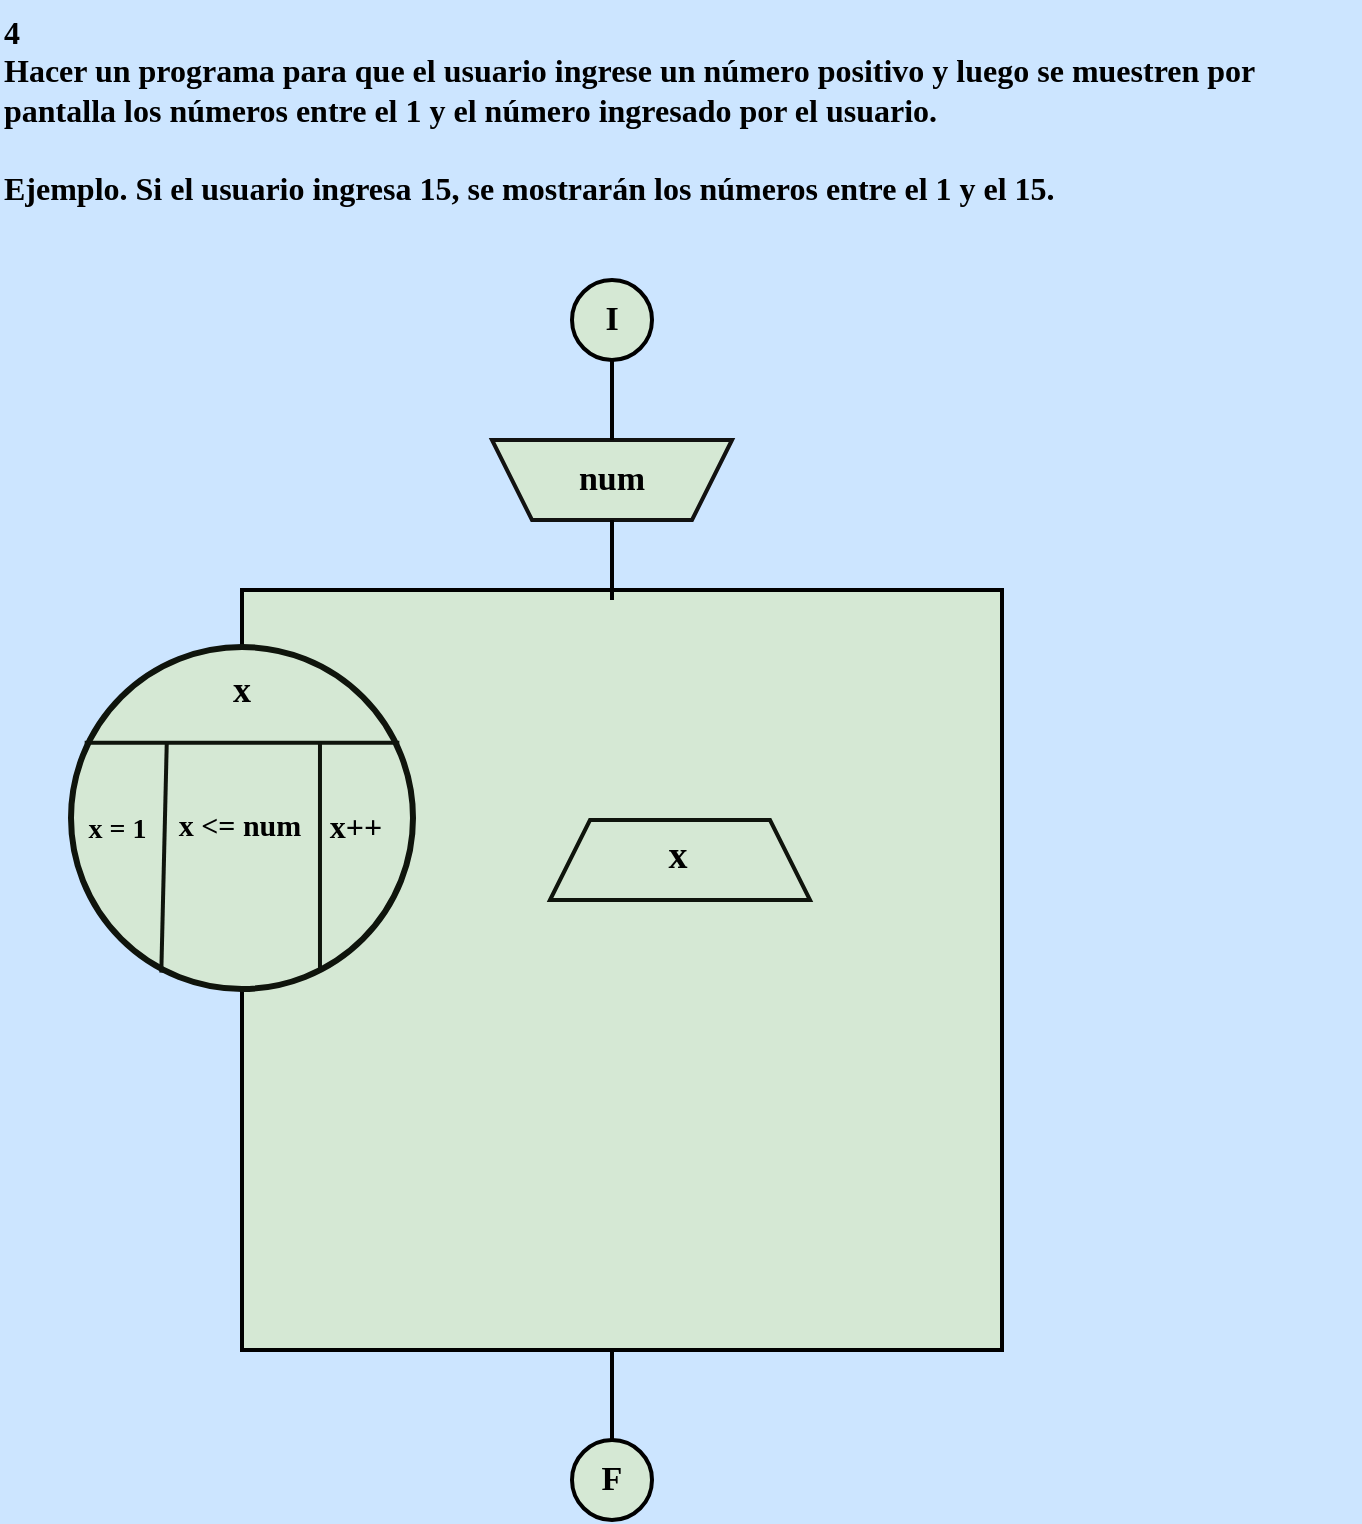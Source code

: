 <mxfile version="24.1.0" type="device">
  <diagram name="Página-1" id="DsGVFL0r9kAYmhax9mlO">
    <mxGraphModel dx="1420" dy="830" grid="1" gridSize="10" guides="1" tooltips="1" connect="1" arrows="1" fold="1" page="1" pageScale="1" pageWidth="827" pageHeight="1169" background="#CCE5FF" math="0" shadow="0">
      <root>
        <mxCell id="0" />
        <mxCell id="1" parent="0" />
        <mxCell id="OQUOb_ktwe0Ab4qqj7AL-1" value="&lt;font style=&quot;font-size: 16px;&quot; color=&quot;#000000&quot; face=&quot;Comic Sans MS&quot;&gt;&lt;b&gt;4&lt;br&gt;Hacer un programa para que el usuario ingrese un número positivo y luego se muestren por pantalla los números entre el 1 y el número ingresado por el usuario. &lt;br&gt;&lt;br&gt;Ejemplo. Si el usuario ingresa 15, se mostrarán los números entre el 1 y el 15.&lt;/b&gt;&lt;/font&gt;" style="text;whiteSpace=wrap;html=1;fontFamily=Architects Daughter;fontSource=https%3A%2F%2Ffonts.googleapis.com%2Fcss%3Ffamily%3DArchitects%2BDaughter;" vertex="1" parent="1">
          <mxGeometry x="74" y="20" width="680" height="120" as="geometry" />
        </mxCell>
        <mxCell id="OQUOb_ktwe0Ab4qqj7AL-26" value="" style="group;aspect=fixed;" vertex="1" connectable="0" parent="1">
          <mxGeometry x="100" y="160" width="475" height="620" as="geometry" />
        </mxCell>
        <mxCell id="OQUOb_ktwe0Ab4qqj7AL-2" value="" style="group;aspect=fixed;" vertex="1" connectable="0" parent="OQUOb_ktwe0Ab4qqj7AL-26">
          <mxGeometry y="155" width="475" height="380" as="geometry" />
        </mxCell>
        <mxCell id="OQUOb_ktwe0Ab4qqj7AL-3" value="" style="whiteSpace=wrap;html=1;aspect=fixed;rounded=0;labelBackgroundColor=none;strokeColor=#000000;strokeWidth=2;align=center;verticalAlign=middle;fontFamily=Helvetica;fontSize=12;fontColor=default;fillColor=#d5e8d4;" vertex="1" parent="OQUOb_ktwe0Ab4qqj7AL-2">
          <mxGeometry x="95" width="380" height="380" as="geometry" />
        </mxCell>
        <mxCell id="OQUOb_ktwe0Ab4qqj7AL-4" value="" style="group;aspect=fixed;" vertex="1" connectable="0" parent="OQUOb_ktwe0Ab4qqj7AL-2">
          <mxGeometry x="9.5" y="28.5" width="171" height="171" as="geometry" />
        </mxCell>
        <mxCell id="OQUOb_ktwe0Ab4qqj7AL-5" value="" style="ellipse;whiteSpace=wrap;html=1;aspect=fixed;rounded=0;labelBackgroundColor=none;strokeColor=#0F140C;strokeWidth=3;align=center;verticalAlign=middle;fontFamily=Helvetica;fontSize=12;fontColor=default;fillColor=#d5e8d4;" vertex="1" parent="OQUOb_ktwe0Ab4qqj7AL-4">
          <mxGeometry width="171" height="171" as="geometry" />
        </mxCell>
        <mxCell id="OQUOb_ktwe0Ab4qqj7AL-6" value="" style="endArrow=none;html=1;rounded=0;strokeColor=#0F140C;fontFamily=Helvetica;fontSize=12;fontColor=default;fillColor=#B2C9AB;strokeWidth=2;" edge="1" parent="OQUOb_ktwe0Ab4qqj7AL-4">
          <mxGeometry width="50" height="50" relative="1" as="geometry">
            <mxPoint x="164.16" y="47.88" as="sourcePoint" />
            <mxPoint x="6.84" y="47.88" as="targetPoint" />
          </mxGeometry>
        </mxCell>
        <mxCell id="OQUOb_ktwe0Ab4qqj7AL-7" value="" style="endArrow=none;html=1;rounded=0;strokeColor=#0F140C;fontFamily=Helvetica;fontSize=12;fontColor=default;fillColor=#B2C9AB;exitX=0.264;exitY=0.952;exitDx=0;exitDy=0;exitPerimeter=0;strokeWidth=2;" edge="1" parent="OQUOb_ktwe0Ab4qqj7AL-4" source="OQUOb_ktwe0Ab4qqj7AL-5">
          <mxGeometry width="50" height="50" relative="1" as="geometry">
            <mxPoint x="41.04" y="102.6" as="sourcePoint" />
            <mxPoint x="47.88" y="47.88" as="targetPoint" />
          </mxGeometry>
        </mxCell>
        <mxCell id="OQUOb_ktwe0Ab4qqj7AL-8" value="" style="endArrow=none;html=1;rounded=0;strokeColor=#0F140C;fontFamily=Helvetica;fontSize=12;fontColor=default;fillColor=#B2C9AB;exitX=0.728;exitY=0.948;exitDx=0;exitDy=0;exitPerimeter=0;strokeWidth=2;" edge="1" parent="OQUOb_ktwe0Ab4qqj7AL-4" source="OQUOb_ktwe0Ab4qqj7AL-5">
          <mxGeometry width="50" height="50" relative="1" as="geometry">
            <mxPoint x="102.6" y="116.28" as="sourcePoint" />
            <mxPoint x="124.488" y="47.88" as="targetPoint" />
          </mxGeometry>
        </mxCell>
        <mxCell id="OQUOb_ktwe0Ab4qqj7AL-18" value="&lt;font face=&quot;Comic Sans MS&quot; color=&quot;#000000&quot;&gt;&lt;span style=&quot;font-size: 18px;&quot;&gt;&lt;b&gt;x&lt;/b&gt;&lt;/span&gt;&lt;/font&gt;" style="text;strokeColor=none;align=center;fillColor=none;html=1;verticalAlign=middle;whiteSpace=wrap;rounded=0;fontFamily=Architects Daughter;fontSource=https%3A%2F%2Ffonts.googleapis.com%2Fcss%3Ffamily%3DArchitects%2BDaughter;" vertex="1" parent="OQUOb_ktwe0Ab4qqj7AL-4">
          <mxGeometry x="55.5" y="6.5" width="60" height="30" as="geometry" />
        </mxCell>
        <mxCell id="OQUOb_ktwe0Ab4qqj7AL-21" value="&lt;font size=&quot;1&quot; face=&quot;Comic Sans MS&quot; color=&quot;#000000&quot;&gt;&lt;b style=&quot;font-size: 16px;&quot;&gt;x++&lt;/b&gt;&lt;/font&gt;" style="text;strokeColor=none;align=center;fillColor=none;html=1;verticalAlign=middle;whiteSpace=wrap;rounded=0;fontFamily=Architects Daughter;fontSource=https://fonts.googleapis.com/css?family=Architects+Daughter;" vertex="1" parent="OQUOb_ktwe0Ab4qqj7AL-4">
          <mxGeometry x="122.5" y="74.5" width="40" height="30" as="geometry" />
        </mxCell>
        <mxCell id="OQUOb_ktwe0Ab4qqj7AL-25" value="" style="group;aspect=fixed;" vertex="1" connectable="0" parent="OQUOb_ktwe0Ab4qqj7AL-2">
          <mxGeometry x="249" y="115" width="130" height="40" as="geometry" />
        </mxCell>
        <mxCell id="OQUOb_ktwe0Ab4qqj7AL-23" value="" style="shape=trapezoid;perimeter=trapezoidPerimeter;whiteSpace=wrap;html=1;fixedSize=1;rounded=0;labelBackgroundColor=none;strokeColor=#0F140C;strokeWidth=2;align=center;verticalAlign=middle;fontFamily=Helvetica;fontSize=12;fontColor=default;fillColor=#d5e8d4;" vertex="1" parent="OQUOb_ktwe0Ab4qqj7AL-25">
          <mxGeometry width="130" height="40" as="geometry" />
        </mxCell>
        <mxCell id="OQUOb_ktwe0Ab4qqj7AL-24" value="&lt;b&gt;&lt;font color=&quot;#000000&quot; style=&quot;font-size: 19px;&quot; face=&quot;Comic Sans MS&quot;&gt;x&lt;/font&gt;&lt;/b&gt;" style="text;strokeColor=none;align=center;fillColor=none;html=1;verticalAlign=middle;whiteSpace=wrap;rounded=0;fontFamily=Architects Daughter;fontSource=https://fonts.googleapis.com/css?family=Architects+Daughter;" vertex="1" parent="OQUOb_ktwe0Ab4qqj7AL-25">
          <mxGeometry x="34" y="3" width="60" height="30" as="geometry" />
        </mxCell>
        <mxCell id="OQUOb_ktwe0Ab4qqj7AL-13" value="" style="group;aspect=fixed;" vertex="1" connectable="0" parent="OQUOb_ktwe0Ab4qqj7AL-26">
          <mxGeometry x="260" width="40" height="40" as="geometry" />
        </mxCell>
        <mxCell id="OQUOb_ktwe0Ab4qqj7AL-10" value="" style="strokeWidth=2;html=1;shape=mxgraph.flowchart.start_2;whiteSpace=wrap;rounded=0;labelBackgroundColor=none;strokeColor=#000000;align=center;verticalAlign=middle;fontFamily=Helvetica;fontSize=12;fontColor=default;fillColor=#d5e8d4;aspect=fixed;" vertex="1" parent="OQUOb_ktwe0Ab4qqj7AL-13">
          <mxGeometry width="40" height="40" as="geometry" />
        </mxCell>
        <mxCell id="OQUOb_ktwe0Ab4qqj7AL-11" value="&lt;b&gt;&lt;font style=&quot;font-size: 17px;&quot; color=&quot;#000000&quot; face=&quot;Comic Sans MS&quot;&gt;I&lt;/font&gt;&lt;/b&gt;" style="text;strokeColor=none;align=center;fillColor=none;html=1;verticalAlign=middle;whiteSpace=wrap;rounded=0;fontFamily=Architects Daughter;fontSource=https%3A%2F%2Ffonts.googleapis.com%2Fcss%3Ffamily%3DArchitects%2BDaughter;aspect=fixed;" vertex="1" parent="OQUOb_ktwe0Ab4qqj7AL-13">
          <mxGeometry y="5" width="40" height="30" as="geometry" />
        </mxCell>
        <mxCell id="OQUOb_ktwe0Ab4qqj7AL-14" value="" style="group;aspect=fixed;" vertex="1" connectable="0" parent="OQUOb_ktwe0Ab4qqj7AL-26">
          <mxGeometry x="260" y="580" width="40" height="40" as="geometry" />
        </mxCell>
        <mxCell id="OQUOb_ktwe0Ab4qqj7AL-9" value="" style="strokeWidth=2;html=1;shape=mxgraph.flowchart.start_2;whiteSpace=wrap;rounded=0;labelBackgroundColor=none;strokeColor=#000000;align=center;verticalAlign=middle;fontFamily=Helvetica;fontSize=12;fontColor=default;fillColor=#d5e8d4;" vertex="1" parent="OQUOb_ktwe0Ab4qqj7AL-14">
          <mxGeometry width="40" height="40" as="geometry" />
        </mxCell>
        <mxCell id="OQUOb_ktwe0Ab4qqj7AL-12" value="&lt;b&gt;&lt;font style=&quot;font-size: 17px;&quot; color=&quot;#000000&quot; face=&quot;Comic Sans MS&quot;&gt;F&lt;/font&gt;&lt;/b&gt;" style="text;strokeColor=none;align=center;fillColor=none;html=1;verticalAlign=middle;whiteSpace=wrap;rounded=0;fontFamily=Architects Daughter;fontSource=https://fonts.googleapis.com/css?family=Architects+Daughter;" vertex="1" parent="OQUOb_ktwe0Ab4qqj7AL-14">
          <mxGeometry y="5" width="40" height="30" as="geometry" />
        </mxCell>
        <mxCell id="OQUOb_ktwe0Ab4qqj7AL-17" value="" style="group;aspect=fixed;" vertex="1" connectable="0" parent="OQUOb_ktwe0Ab4qqj7AL-26">
          <mxGeometry x="220" y="80" width="120" height="40" as="geometry" />
        </mxCell>
        <mxCell id="OQUOb_ktwe0Ab4qqj7AL-15" value="" style="shape=trapezoid;perimeter=trapezoidPerimeter;whiteSpace=wrap;html=1;fixedSize=1;rounded=0;labelBackgroundColor=none;strokeColor=#121211;strokeWidth=2;align=center;verticalAlign=middle;fontFamily=Helvetica;fontSize=12;fontColor=default;fillColor=#d5e8d4;direction=west;container=0;" vertex="1" parent="OQUOb_ktwe0Ab4qqj7AL-17">
          <mxGeometry width="120" height="40" as="geometry">
            <mxRectangle x="-1020" y="-650" width="50" height="40" as="alternateBounds" />
          </mxGeometry>
        </mxCell>
        <mxCell id="OQUOb_ktwe0Ab4qqj7AL-16" value="&lt;font size=&quot;1&quot; face=&quot;Comic Sans MS&quot; color=&quot;#000000&quot;&gt;&lt;b style=&quot;font-size: 17px;&quot;&gt;num&lt;/b&gt;&lt;/font&gt;" style="text;strokeColor=none;align=center;fillColor=none;html=1;verticalAlign=middle;whiteSpace=wrap;rounded=0;fontFamily=Architects Daughter;fontSource=https%3A%2F%2Ffonts.googleapis.com%2Fcss%3Ffamily%3DArchitects%2BDaughter;container=0;" vertex="1" parent="OQUOb_ktwe0Ab4qqj7AL-17">
          <mxGeometry x="30" y="5" width="60" height="30" as="geometry" />
        </mxCell>
        <mxCell id="OQUOb_ktwe0Ab4qqj7AL-19" value="&lt;font face=&quot;Comic Sans MS&quot; color=&quot;#000000&quot;&gt;&lt;span style=&quot;font-size: 14px;&quot;&gt;&lt;b&gt;&amp;nbsp;x = 1&lt;/b&gt;&lt;/span&gt;&lt;/font&gt;" style="text;strokeColor=none;align=center;fillColor=none;html=1;verticalAlign=middle;whiteSpace=wrap;rounded=0;fontFamily=Architects Daughter;fontSource=https://fonts.googleapis.com/css?family=Architects+Daughter;" vertex="1" parent="OQUOb_ktwe0Ab4qqj7AL-26">
          <mxGeometry x="5.5" y="260" width="50" height="30" as="geometry" />
        </mxCell>
        <mxCell id="OQUOb_ktwe0Ab4qqj7AL-20" value="&lt;font size=&quot;1&quot; face=&quot;Comic Sans MS&quot; color=&quot;#000000&quot;&gt;&lt;b style=&quot;font-size: 15px;&quot;&gt;x &amp;lt;= num&lt;/b&gt;&lt;/font&gt;" style="text;strokeColor=none;align=center;fillColor=none;html=1;verticalAlign=middle;whiteSpace=wrap;rounded=0;fontFamily=Architects Daughter;fontSource=https://fonts.googleapis.com/css?family=Architects+Daughter;" vertex="1" parent="OQUOb_ktwe0Ab4qqj7AL-26">
          <mxGeometry x="59" y="258" width="70" height="30" as="geometry" />
        </mxCell>
        <mxCell id="OQUOb_ktwe0Ab4qqj7AL-28" value="" style="line;strokeWidth=2;direction=south;html=1;hachureGap=4;fontFamily=Architects Daughter;fontSource=https://fonts.googleapis.com/css?family=Architects+Daughter;strokeColor=#000000;" vertex="1" parent="OQUOb_ktwe0Ab4qqj7AL-26">
          <mxGeometry x="275" y="40" width="10" height="40" as="geometry" />
        </mxCell>
        <mxCell id="OQUOb_ktwe0Ab4qqj7AL-27" value="" style="line;strokeWidth=2;direction=south;html=1;hachureGap=4;fontFamily=Architects Daughter;fontSource=https://fonts.googleapis.com/css?family=Architects+Daughter;strokeColor=#000000;" vertex="1" parent="OQUOb_ktwe0Ab4qqj7AL-26">
          <mxGeometry x="275" y="120" width="10" height="40" as="geometry" />
        </mxCell>
        <mxCell id="OQUOb_ktwe0Ab4qqj7AL-29" value="" style="line;strokeWidth=2;direction=south;html=1;hachureGap=4;fontFamily=Architects Daughter;fontSource=https://fonts.googleapis.com/css?family=Architects+Daughter;strokeColor=#000000;" vertex="1" parent="OQUOb_ktwe0Ab4qqj7AL-26">
          <mxGeometry x="275" y="535" width="10" height="45" as="geometry" />
        </mxCell>
      </root>
    </mxGraphModel>
  </diagram>
</mxfile>
